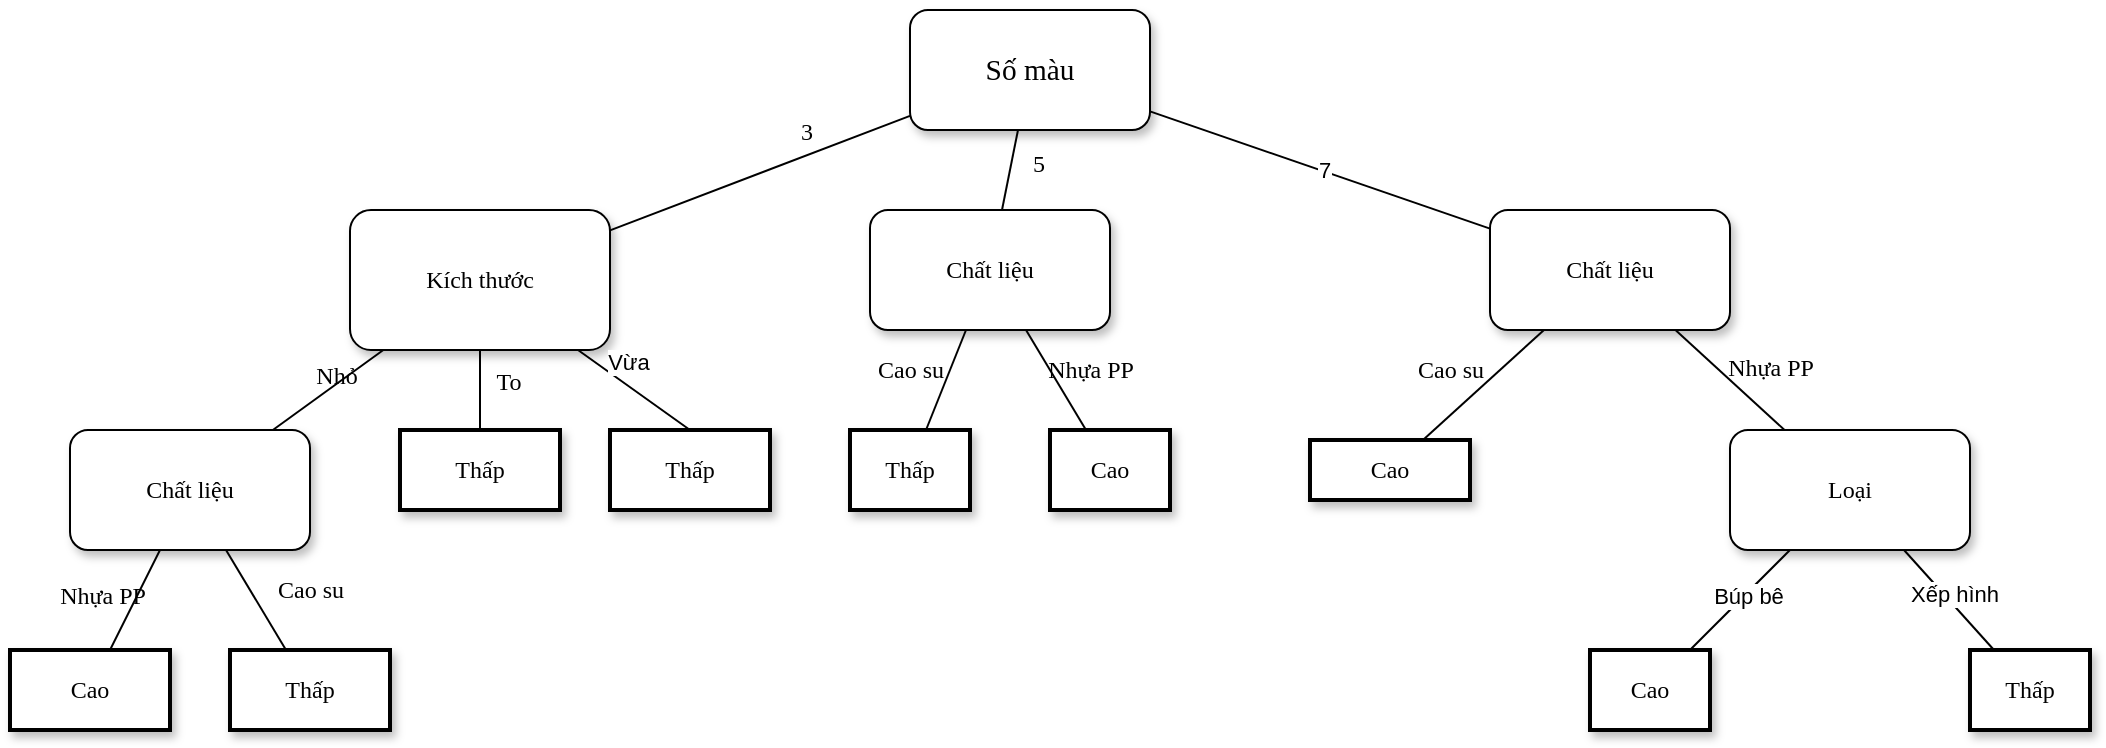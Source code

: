 <mxfile version="24.5.4" type="github">
  <diagram name="Page-1" id="10a91c8b-09ff-31b1-d368-03940ed4cc9e">
    <mxGraphModel dx="1050" dy="522" grid="1" gridSize="10" guides="1" tooltips="1" connect="1" arrows="1" fold="1" page="1" pageScale="1" pageWidth="1100" pageHeight="850" background="none" math="0" shadow="0">
      <root>
        <mxCell id="0" />
        <mxCell id="1" parent="0" />
        <mxCell id="62893188c0fa7362-1" value="&lt;span style=&quot;font-size:11.0pt;font-family:&lt;br/&gt;&amp;quot;Times New Roman&amp;quot;,serif;mso-fareast-font-family:&amp;quot;Times New Roman&amp;quot;;mso-ansi-language:&lt;br/&gt;EN-US;mso-fareast-language:EN-US;mso-bidi-language:AR-SA&quot; lang=&quot;EN-US&quot;&gt;Số màu&lt;/span&gt;" style="whiteSpace=wrap;html=1;rounded=1;shadow=1;labelBackgroundColor=none;strokeWidth=1;fontFamily=Verdana;fontSize=12;align=center;" parent="1" vertex="1">
          <mxGeometry x="740" y="20" width="120" height="60" as="geometry" />
        </mxCell>
        <mxCell id="62893188c0fa7362-2" value="Kích thước" style="whiteSpace=wrap;html=1;rounded=1;shadow=1;labelBackgroundColor=none;strokeWidth=1;fontFamily=Verdana;fontSize=12;align=center;" parent="1" vertex="1">
          <mxGeometry x="460" y="120" width="130" height="70" as="geometry" />
        </mxCell>
        <mxCell id="62893188c0fa7362-3" value="&lt;span&gt;Chất liệu&lt;/span&gt;" style="whiteSpace=wrap;html=1;rounded=1;shadow=1;labelBackgroundColor=none;strokeWidth=1;fontFamily=Verdana;fontSize=12;align=center;" parent="1" vertex="1">
          <mxGeometry x="720" y="120" width="120" height="60" as="geometry" />
        </mxCell>
        <mxCell id="62893188c0fa7362-4" value="5" style="rounded=0;html=1;labelBackgroundColor=none;startArrow=none;startFill=0;startSize=5;endArrow=none;endFill=0;endSize=5;jettySize=auto;orthogonalLoop=1;strokeWidth=1;fontFamily=Verdana;fontSize=12" parent="1" source="62893188c0fa7362-1" target="62893188c0fa7362-3" edge="1">
          <mxGeometry x="-0.3" y="13" relative="1" as="geometry">
            <mxPoint as="offset" />
          </mxGeometry>
        </mxCell>
        <mxCell id="62893188c0fa7362-5" value="3" style="rounded=0;html=1;labelBackgroundColor=none;startArrow=none;startFill=0;startSize=5;endArrow=none;endFill=0;endSize=5;jettySize=auto;orthogonalLoop=1;strokeWidth=1;fontFamily=Verdana;fontSize=12" parent="1" source="62893188c0fa7362-1" target="62893188c0fa7362-2" edge="1">
          <mxGeometry x="-0.359" y="-11" relative="1" as="geometry">
            <mxPoint as="offset" />
          </mxGeometry>
        </mxCell>
        <mxCell id="62893188c0fa7362-8" value="&lt;span&gt;Chất liệu&lt;/span&gt;" style="whiteSpace=wrap;html=1;rounded=1;shadow=1;labelBackgroundColor=none;strokeWidth=1;fontFamily=Verdana;fontSize=12;align=center;" parent="1" vertex="1">
          <mxGeometry x="320" y="230" width="120" height="60" as="geometry" />
        </mxCell>
        <mxCell id="62893188c0fa7362-10" value="&lt;span&gt;Thấp&lt;/span&gt;" style="whiteSpace=wrap;html=1;rounded=0;shadow=1;labelBackgroundColor=none;strokeWidth=2;fontFamily=Verdana;fontSize=12;align=center;" parent="1" vertex="1">
          <mxGeometry x="710" y="230" width="60" height="40" as="geometry" />
        </mxCell>
        <mxCell id="62893188c0fa7362-11" value="&lt;span&gt;Cao&lt;/span&gt;" style="whiteSpace=wrap;html=1;rounded=0;shadow=1;labelBackgroundColor=none;strokeWidth=2;fontFamily=Verdana;fontSize=12;align=center;" parent="1" vertex="1">
          <mxGeometry x="810" y="230" width="60" height="40" as="geometry" />
        </mxCell>
        <mxCell id="62893188c0fa7362-14" value="Nhỏ" style="rounded=0;html=1;labelBackgroundColor=none;startArrow=none;startFill=0;startSize=5;endArrow=none;endFill=0;endSize=5;jettySize=auto;orthogonalLoop=1;strokeWidth=1;fontFamily=Verdana;fontSize=12" parent="1" source="62893188c0fa7362-2" target="62893188c0fa7362-8" edge="1">
          <mxGeometry x="-0.225" y="-3" relative="1" as="geometry">
            <mxPoint as="offset" />
          </mxGeometry>
        </mxCell>
        <mxCell id="62893188c0fa7362-15" value="To" style="rounded=0;html=1;labelBackgroundColor=none;startArrow=none;startFill=0;startSize=5;endArrow=none;endFill=0;endSize=5;jettySize=auto;orthogonalLoop=1;strokeWidth=1;fontFamily=Verdana;fontSize=12" parent="1" source="62893188c0fa7362-2" target="kvq9v0mwEV1WDevLFR_g-16" edge="1">
          <mxGeometry x="-0.2" y="14" relative="1" as="geometry">
            <mxPoint as="offset" />
            <mxPoint x="416" y="200" as="targetPoint" />
          </mxGeometry>
        </mxCell>
        <mxCell id="62893188c0fa7362-16" value="Cao su" style="rounded=0;html=1;labelBackgroundColor=none;startArrow=none;startFill=0;startSize=5;endArrow=none;endFill=0;endSize=5;jettySize=auto;orthogonalLoop=1;strokeWidth=1;fontFamily=Verdana;fontSize=12" parent="1" source="62893188c0fa7362-3" target="62893188c0fa7362-10" edge="1">
          <mxGeometry x="0.076" y="-19" relative="1" as="geometry">
            <mxPoint as="offset" />
          </mxGeometry>
        </mxCell>
        <mxCell id="62893188c0fa7362-17" value="Nhựa PP" style="rounded=0;html=1;labelBackgroundColor=none;startArrow=none;startFill=0;startSize=5;endArrow=none;endFill=0;endSize=5;jettySize=auto;orthogonalLoop=1;strokeWidth=1;fontFamily=Verdana;fontSize=12" parent="1" source="62893188c0fa7362-3" target="62893188c0fa7362-11" edge="1">
          <mxGeometry x="0.153" y="17" relative="1" as="geometry">
            <mxPoint as="offset" />
          </mxGeometry>
        </mxCell>
        <mxCell id="62893188c0fa7362-18" value="Cao su" style="rounded=0;html=1;labelBackgroundColor=none;startArrow=none;startFill=0;startSize=5;endArrow=none;endFill=0;endSize=5;jettySize=auto;orthogonalLoop=1;strokeWidth=1;fontFamily=Verdana;fontSize=12" parent="1" source="62893188c0fa7362-8" target="62893188c0fa7362-21" edge="1">
          <mxGeometry x="0.329" y="26" relative="1" as="geometry">
            <mxPoint as="offset" />
            <mxPoint x="116.923" y="360" as="targetPoint" />
          </mxGeometry>
        </mxCell>
        <mxCell id="62893188c0fa7362-19" value="Nhựa PP" style="rounded=0;html=1;labelBackgroundColor=none;startArrow=none;startFill=0;startSize=5;endArrow=none;endFill=0;endSize=5;jettySize=auto;orthogonalLoop=1;strokeWidth=1;fontFamily=Verdana;fontSize=12" parent="1" source="62893188c0fa7362-8" target="62893188c0fa7362-22" edge="1">
          <mxGeometry x="0.19" y="-16" relative="1" as="geometry">
            <mxPoint as="offset" />
            <mxPoint x="67.5" y="320" as="targetPoint" />
          </mxGeometry>
        </mxCell>
        <mxCell id="62893188c0fa7362-21" value="&lt;span&gt;Thấp&lt;/span&gt;" style="whiteSpace=wrap;html=1;rounded=0;shadow=1;labelBackgroundColor=none;strokeWidth=2;fontFamily=Verdana;fontSize=12;align=center;" parent="1" vertex="1">
          <mxGeometry x="400" y="340" width="80" height="40" as="geometry" />
        </mxCell>
        <mxCell id="62893188c0fa7362-22" value="&lt;span&gt;Cao&lt;/span&gt;" style="whiteSpace=wrap;html=1;rounded=0;shadow=1;labelBackgroundColor=none;strokeWidth=2;fontFamily=Verdana;fontSize=12;align=center;" parent="1" vertex="1">
          <mxGeometry x="290" y="340" width="80" height="40" as="geometry" />
        </mxCell>
        <mxCell id="kvq9v0mwEV1WDevLFR_g-1" value="&lt;span&gt;Chất liệu&lt;/span&gt;" style="whiteSpace=wrap;html=1;rounded=1;shadow=1;labelBackgroundColor=none;strokeWidth=1;fontFamily=Verdana;fontSize=12;align=center;" parent="1" vertex="1">
          <mxGeometry x="1030" y="120" width="120" height="60" as="geometry" />
        </mxCell>
        <mxCell id="kvq9v0mwEV1WDevLFR_g-2" value="&lt;span&gt;Cao&lt;/span&gt;" style="whiteSpace=wrap;html=1;rounded=0;shadow=1;labelBackgroundColor=none;strokeWidth=2;fontFamily=Verdana;fontSize=12;align=center;" parent="1" vertex="1">
          <mxGeometry x="940" y="235" width="80" height="30" as="geometry" />
        </mxCell>
        <mxCell id="kvq9v0mwEV1WDevLFR_g-4" value="Cao su" style="rounded=0;html=1;labelBackgroundColor=none;startArrow=none;startFill=0;startSize=5;endArrow=none;endFill=0;endSize=5;jettySize=auto;orthogonalLoop=1;strokeWidth=1;fontFamily=Verdana;fontSize=12" parent="1" source="kvq9v0mwEV1WDevLFR_g-1" target="kvq9v0mwEV1WDevLFR_g-2" edge="1">
          <mxGeometry x="0.18" y="-17" relative="1" as="geometry">
            <mxPoint as="offset" />
          </mxGeometry>
        </mxCell>
        <mxCell id="kvq9v0mwEV1WDevLFR_g-5" value="Nhựa PP" style="rounded=0;html=1;labelBackgroundColor=none;startArrow=none;startFill=0;startSize=5;endArrow=none;endFill=0;endSize=5;jettySize=auto;orthogonalLoop=1;strokeWidth=1;fontFamily=Verdana;fontSize=12" parent="1" source="kvq9v0mwEV1WDevLFR_g-1" target="kvq9v0mwEV1WDevLFR_g-18" edge="1">
          <mxGeometry x="0.307" y="17" relative="1" as="geometry">
            <mxPoint y="-1" as="offset" />
            <mxPoint x="1308.75" y="280" as="targetPoint" />
          </mxGeometry>
        </mxCell>
        <mxCell id="kvq9v0mwEV1WDevLFR_g-6" value="" style="endArrow=none;html=1;rounded=0;" parent="1" source="kvq9v0mwEV1WDevLFR_g-1" target="62893188c0fa7362-1" edge="1">
          <mxGeometry width="50" height="50" relative="1" as="geometry">
            <mxPoint x="920" y="190" as="sourcePoint" />
            <mxPoint x="970" y="140" as="targetPoint" />
          </mxGeometry>
        </mxCell>
        <mxCell id="kvq9v0mwEV1WDevLFR_g-7" value="7" style="edgeLabel;html=1;align=center;verticalAlign=middle;resizable=0;points=[];" parent="kvq9v0mwEV1WDevLFR_g-6" vertex="1" connectable="0">
          <mxGeometry x="-0.009" y="-1" relative="1" as="geometry">
            <mxPoint x="1" as="offset" />
          </mxGeometry>
        </mxCell>
        <mxCell id="kvq9v0mwEV1WDevLFR_g-14" value="" style="endArrow=none;html=1;rounded=0;exitX=0.5;exitY=0;exitDx=0;exitDy=0;" parent="1" source="kvq9v0mwEV1WDevLFR_g-17" target="62893188c0fa7362-2" edge="1">
          <mxGeometry width="50" height="50" relative="1" as="geometry">
            <mxPoint x="566.667" y="240" as="sourcePoint" />
            <mxPoint x="460" y="230" as="targetPoint" />
          </mxGeometry>
        </mxCell>
        <mxCell id="kvq9v0mwEV1WDevLFR_g-15" value="Vừa" style="edgeLabel;html=1;align=center;verticalAlign=middle;resizable=0;points=[];" parent="kvq9v0mwEV1WDevLFR_g-14" vertex="1" connectable="0">
          <mxGeometry x="-0.257" relative="1" as="geometry">
            <mxPoint x="-10" y="-19" as="offset" />
          </mxGeometry>
        </mxCell>
        <mxCell id="kvq9v0mwEV1WDevLFR_g-16" value="&lt;span&gt;Thấp&lt;/span&gt;" style="whiteSpace=wrap;html=1;rounded=0;shadow=1;labelBackgroundColor=none;strokeWidth=2;fontFamily=Verdana;fontSize=12;align=center;" parent="1" vertex="1">
          <mxGeometry x="485" y="230" width="80" height="40" as="geometry" />
        </mxCell>
        <mxCell id="kvq9v0mwEV1WDevLFR_g-17" value="&lt;span&gt;Thấp&lt;/span&gt;" style="whiteSpace=wrap;html=1;rounded=0;shadow=1;labelBackgroundColor=none;strokeWidth=2;fontFamily=Verdana;fontSize=12;align=center;" parent="1" vertex="1">
          <mxGeometry x="590" y="230" width="80" height="40" as="geometry" />
        </mxCell>
        <mxCell id="kvq9v0mwEV1WDevLFR_g-18" value="&lt;span&gt;Loại&lt;/span&gt;" style="whiteSpace=wrap;html=1;rounded=1;shadow=1;labelBackgroundColor=none;strokeWidth=1;fontFamily=Verdana;fontSize=12;align=center;" parent="1" vertex="1">
          <mxGeometry x="1150" y="230" width="120" height="60" as="geometry" />
        </mxCell>
        <mxCell id="kvq9v0mwEV1WDevLFR_g-19" value="&lt;span&gt;Cao&lt;/span&gt;" style="whiteSpace=wrap;html=1;rounded=0;shadow=1;labelBackgroundColor=none;strokeWidth=2;fontFamily=Verdana;fontSize=12;align=center;" parent="1" vertex="1">
          <mxGeometry x="1080" y="340" width="60" height="40" as="geometry" />
        </mxCell>
        <mxCell id="kvq9v0mwEV1WDevLFR_g-20" value="" style="endArrow=none;html=1;rounded=0;" parent="1" source="kvq9v0mwEV1WDevLFR_g-19" target="kvq9v0mwEV1WDevLFR_g-18" edge="1">
          <mxGeometry width="50" height="50" relative="1" as="geometry">
            <mxPoint x="1000" y="410" as="sourcePoint" />
            <mxPoint x="1050" y="360" as="targetPoint" />
          </mxGeometry>
        </mxCell>
        <mxCell id="kvq9v0mwEV1WDevLFR_g-23" value="Búp bê" style="edgeLabel;html=1;align=center;verticalAlign=middle;resizable=0;points=[];" parent="kvq9v0mwEV1WDevLFR_g-20" vertex="1" connectable="0">
          <mxGeometry x="0.128" y="-1" relative="1" as="geometry">
            <mxPoint as="offset" />
          </mxGeometry>
        </mxCell>
        <mxCell id="kvq9v0mwEV1WDevLFR_g-21" value="&lt;span&gt;Thấp&lt;/span&gt;" style="whiteSpace=wrap;html=1;rounded=0;shadow=1;labelBackgroundColor=none;strokeWidth=2;fontFamily=Verdana;fontSize=12;align=center;" parent="1" vertex="1">
          <mxGeometry x="1270" y="340" width="60" height="40" as="geometry" />
        </mxCell>
        <mxCell id="kvq9v0mwEV1WDevLFR_g-22" value="" style="endArrow=none;html=1;rounded=0;" parent="1" source="kvq9v0mwEV1WDevLFR_g-21" target="kvq9v0mwEV1WDevLFR_g-18" edge="1">
          <mxGeometry width="50" height="50" relative="1" as="geometry">
            <mxPoint x="1220" y="420" as="sourcePoint" />
            <mxPoint x="1270" y="370" as="targetPoint" />
          </mxGeometry>
        </mxCell>
        <mxCell id="kvq9v0mwEV1WDevLFR_g-24" value="Xếp hình" style="edgeLabel;html=1;align=center;verticalAlign=middle;resizable=0;points=[];" parent="kvq9v0mwEV1WDevLFR_g-22" vertex="1" connectable="0">
          <mxGeometry x="0.012" y="-4" relative="1" as="geometry">
            <mxPoint as="offset" />
          </mxGeometry>
        </mxCell>
      </root>
    </mxGraphModel>
  </diagram>
</mxfile>

